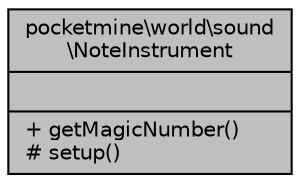 digraph "pocketmine\world\sound\NoteInstrument"
{
 // INTERACTIVE_SVG=YES
 // LATEX_PDF_SIZE
  edge [fontname="Helvetica",fontsize="10",labelfontname="Helvetica",labelfontsize="10"];
  node [fontname="Helvetica",fontsize="10",shape=record];
  Node1 [label="{pocketmine\\world\\sound\l\\NoteInstrument\n||+ getMagicNumber()\l# setup()\l}",height=0.2,width=0.4,color="black", fillcolor="grey75", style="filled", fontcolor="black",tooltip=" "];
}
